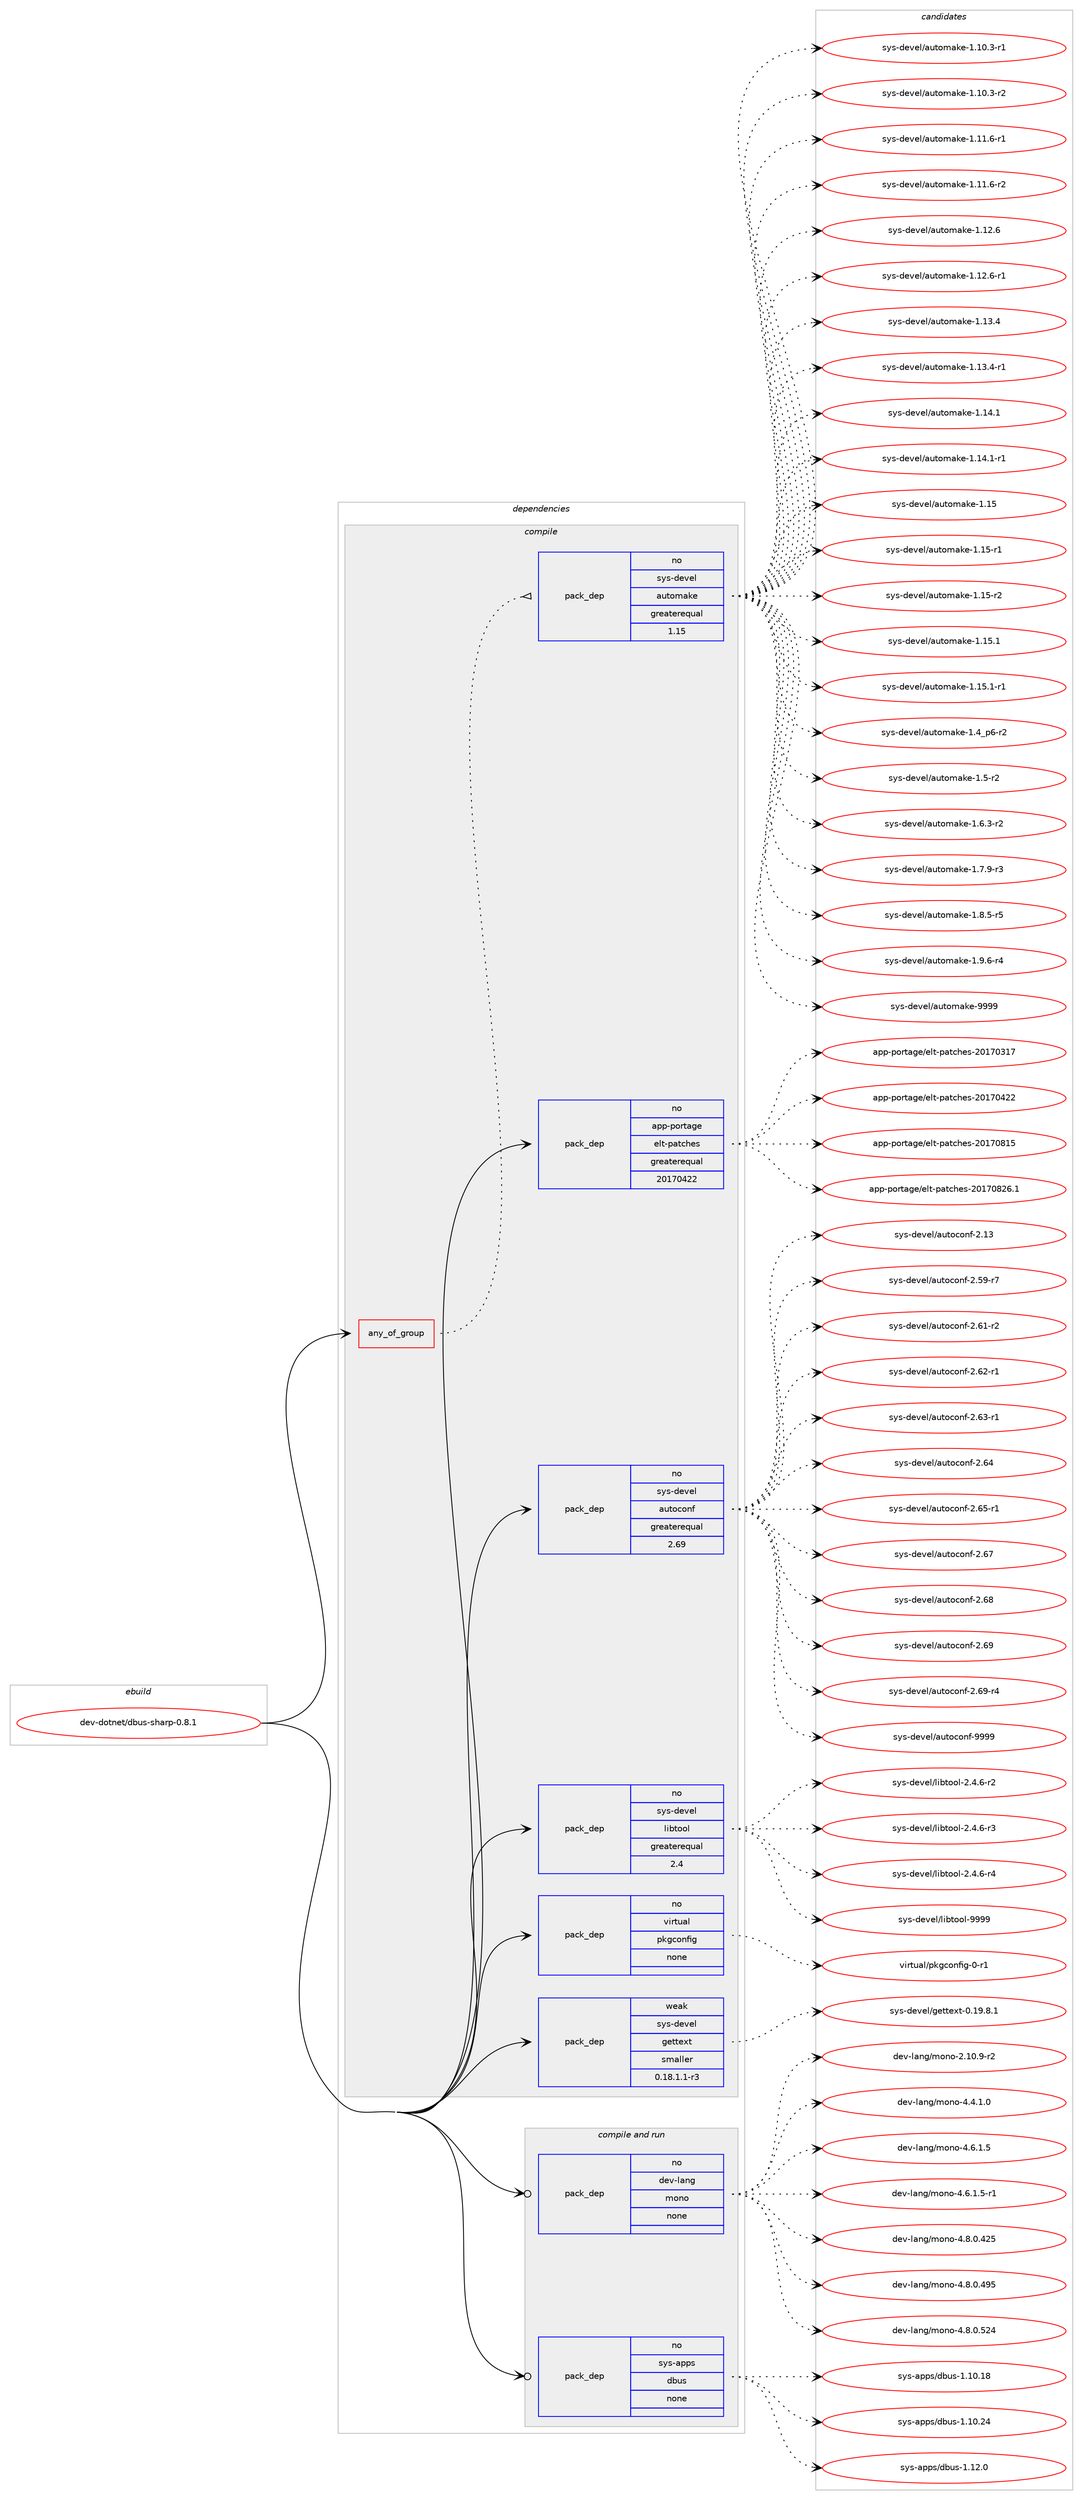 digraph prolog {

# *************
# Graph options
# *************

newrank=true;
concentrate=true;
compound=true;
graph [rankdir=LR,fontname=Helvetica,fontsize=10,ranksep=1.5];#, ranksep=2.5, nodesep=0.2];
edge  [arrowhead=vee];
node  [fontname=Helvetica,fontsize=10];

# **********
# The ebuild
# **********

subgraph cluster_leftcol {
color=gray;
rank=same;
label=<<i>ebuild</i>>;
id [label="dev-dotnet/dbus-sharp-0.8.1", color=red, width=4, href="../dev-dotnet/dbus-sharp-0.8.1.svg"];
}

# ****************
# The dependencies
# ****************

subgraph cluster_midcol {
color=gray;
label=<<i>dependencies</i>>;
subgraph cluster_compile {
fillcolor="#eeeeee";
style=filled;
label=<<i>compile</i>>;
subgraph any1546 {
dependency71359 [label=<<TABLE BORDER="0" CELLBORDER="1" CELLSPACING="0" CELLPADDING="4"><TR><TD CELLPADDING="10">any_of_group</TD></TR></TABLE>>, shape=none, color=red];subgraph pack52315 {
dependency71360 [label=<<TABLE BORDER="0" CELLBORDER="1" CELLSPACING="0" CELLPADDING="4" WIDTH="220"><TR><TD ROWSPAN="6" CELLPADDING="30">pack_dep</TD></TR><TR><TD WIDTH="110">no</TD></TR><TR><TD>sys-devel</TD></TR><TR><TD>automake</TD></TR><TR><TD>greaterequal</TD></TR><TR><TD>1.15</TD></TR></TABLE>>, shape=none, color=blue];
}
dependency71359:e -> dependency71360:w [weight=20,style="dotted",arrowhead="oinv"];
}
id:e -> dependency71359:w [weight=20,style="solid",arrowhead="vee"];
subgraph pack52316 {
dependency71361 [label=<<TABLE BORDER="0" CELLBORDER="1" CELLSPACING="0" CELLPADDING="4" WIDTH="220"><TR><TD ROWSPAN="6" CELLPADDING="30">pack_dep</TD></TR><TR><TD WIDTH="110">no</TD></TR><TR><TD>app-portage</TD></TR><TR><TD>elt-patches</TD></TR><TR><TD>greaterequal</TD></TR><TR><TD>20170422</TD></TR></TABLE>>, shape=none, color=blue];
}
id:e -> dependency71361:w [weight=20,style="solid",arrowhead="vee"];
subgraph pack52317 {
dependency71362 [label=<<TABLE BORDER="0" CELLBORDER="1" CELLSPACING="0" CELLPADDING="4" WIDTH="220"><TR><TD ROWSPAN="6" CELLPADDING="30">pack_dep</TD></TR><TR><TD WIDTH="110">no</TD></TR><TR><TD>sys-devel</TD></TR><TR><TD>autoconf</TD></TR><TR><TD>greaterequal</TD></TR><TR><TD>2.69</TD></TR></TABLE>>, shape=none, color=blue];
}
id:e -> dependency71362:w [weight=20,style="solid",arrowhead="vee"];
subgraph pack52318 {
dependency71363 [label=<<TABLE BORDER="0" CELLBORDER="1" CELLSPACING="0" CELLPADDING="4" WIDTH="220"><TR><TD ROWSPAN="6" CELLPADDING="30">pack_dep</TD></TR><TR><TD WIDTH="110">no</TD></TR><TR><TD>sys-devel</TD></TR><TR><TD>libtool</TD></TR><TR><TD>greaterequal</TD></TR><TR><TD>2.4</TD></TR></TABLE>>, shape=none, color=blue];
}
id:e -> dependency71363:w [weight=20,style="solid",arrowhead="vee"];
subgraph pack52319 {
dependency71364 [label=<<TABLE BORDER="0" CELLBORDER="1" CELLSPACING="0" CELLPADDING="4" WIDTH="220"><TR><TD ROWSPAN="6" CELLPADDING="30">pack_dep</TD></TR><TR><TD WIDTH="110">no</TD></TR><TR><TD>virtual</TD></TR><TR><TD>pkgconfig</TD></TR><TR><TD>none</TD></TR><TR><TD></TD></TR></TABLE>>, shape=none, color=blue];
}
id:e -> dependency71364:w [weight=20,style="solid",arrowhead="vee"];
subgraph pack52320 {
dependency71365 [label=<<TABLE BORDER="0" CELLBORDER="1" CELLSPACING="0" CELLPADDING="4" WIDTH="220"><TR><TD ROWSPAN="6" CELLPADDING="30">pack_dep</TD></TR><TR><TD WIDTH="110">weak</TD></TR><TR><TD>sys-devel</TD></TR><TR><TD>gettext</TD></TR><TR><TD>smaller</TD></TR><TR><TD>0.18.1.1-r3</TD></TR></TABLE>>, shape=none, color=blue];
}
id:e -> dependency71365:w [weight=20,style="solid",arrowhead="vee"];
}
subgraph cluster_compileandrun {
fillcolor="#eeeeee";
style=filled;
label=<<i>compile and run</i>>;
subgraph pack52321 {
dependency71366 [label=<<TABLE BORDER="0" CELLBORDER="1" CELLSPACING="0" CELLPADDING="4" WIDTH="220"><TR><TD ROWSPAN="6" CELLPADDING="30">pack_dep</TD></TR><TR><TD WIDTH="110">no</TD></TR><TR><TD>dev-lang</TD></TR><TR><TD>mono</TD></TR><TR><TD>none</TD></TR><TR><TD></TD></TR></TABLE>>, shape=none, color=blue];
}
id:e -> dependency71366:w [weight=20,style="solid",arrowhead="odotvee"];
subgraph pack52322 {
dependency71367 [label=<<TABLE BORDER="0" CELLBORDER="1" CELLSPACING="0" CELLPADDING="4" WIDTH="220"><TR><TD ROWSPAN="6" CELLPADDING="30">pack_dep</TD></TR><TR><TD WIDTH="110">no</TD></TR><TR><TD>sys-apps</TD></TR><TR><TD>dbus</TD></TR><TR><TD>none</TD></TR><TR><TD></TD></TR></TABLE>>, shape=none, color=blue];
}
id:e -> dependency71367:w [weight=20,style="solid",arrowhead="odotvee"];
}
subgraph cluster_run {
fillcolor="#eeeeee";
style=filled;
label=<<i>run</i>>;
}
}

# **************
# The candidates
# **************

subgraph cluster_choices {
rank=same;
color=gray;
label=<<i>candidates</i>>;

subgraph choice52315 {
color=black;
nodesep=1;
choice11512111545100101118101108479711711611110997107101454946494846514511449 [label="sys-devel/automake-1.10.3-r1", color=red, width=4,href="../sys-devel/automake-1.10.3-r1.svg"];
choice11512111545100101118101108479711711611110997107101454946494846514511450 [label="sys-devel/automake-1.10.3-r2", color=red, width=4,href="../sys-devel/automake-1.10.3-r2.svg"];
choice11512111545100101118101108479711711611110997107101454946494946544511449 [label="sys-devel/automake-1.11.6-r1", color=red, width=4,href="../sys-devel/automake-1.11.6-r1.svg"];
choice11512111545100101118101108479711711611110997107101454946494946544511450 [label="sys-devel/automake-1.11.6-r2", color=red, width=4,href="../sys-devel/automake-1.11.6-r2.svg"];
choice1151211154510010111810110847971171161111099710710145494649504654 [label="sys-devel/automake-1.12.6", color=red, width=4,href="../sys-devel/automake-1.12.6.svg"];
choice11512111545100101118101108479711711611110997107101454946495046544511449 [label="sys-devel/automake-1.12.6-r1", color=red, width=4,href="../sys-devel/automake-1.12.6-r1.svg"];
choice1151211154510010111810110847971171161111099710710145494649514652 [label="sys-devel/automake-1.13.4", color=red, width=4,href="../sys-devel/automake-1.13.4.svg"];
choice11512111545100101118101108479711711611110997107101454946495146524511449 [label="sys-devel/automake-1.13.4-r1", color=red, width=4,href="../sys-devel/automake-1.13.4-r1.svg"];
choice1151211154510010111810110847971171161111099710710145494649524649 [label="sys-devel/automake-1.14.1", color=red, width=4,href="../sys-devel/automake-1.14.1.svg"];
choice11512111545100101118101108479711711611110997107101454946495246494511449 [label="sys-devel/automake-1.14.1-r1", color=red, width=4,href="../sys-devel/automake-1.14.1-r1.svg"];
choice115121115451001011181011084797117116111109971071014549464953 [label="sys-devel/automake-1.15", color=red, width=4,href="../sys-devel/automake-1.15.svg"];
choice1151211154510010111810110847971171161111099710710145494649534511449 [label="sys-devel/automake-1.15-r1", color=red, width=4,href="../sys-devel/automake-1.15-r1.svg"];
choice1151211154510010111810110847971171161111099710710145494649534511450 [label="sys-devel/automake-1.15-r2", color=red, width=4,href="../sys-devel/automake-1.15-r2.svg"];
choice1151211154510010111810110847971171161111099710710145494649534649 [label="sys-devel/automake-1.15.1", color=red, width=4,href="../sys-devel/automake-1.15.1.svg"];
choice11512111545100101118101108479711711611110997107101454946495346494511449 [label="sys-devel/automake-1.15.1-r1", color=red, width=4,href="../sys-devel/automake-1.15.1-r1.svg"];
choice115121115451001011181011084797117116111109971071014549465295112544511450 [label="sys-devel/automake-1.4_p6-r2", color=red, width=4,href="../sys-devel/automake-1.4_p6-r2.svg"];
choice11512111545100101118101108479711711611110997107101454946534511450 [label="sys-devel/automake-1.5-r2", color=red, width=4,href="../sys-devel/automake-1.5-r2.svg"];
choice115121115451001011181011084797117116111109971071014549465446514511450 [label="sys-devel/automake-1.6.3-r2", color=red, width=4,href="../sys-devel/automake-1.6.3-r2.svg"];
choice115121115451001011181011084797117116111109971071014549465546574511451 [label="sys-devel/automake-1.7.9-r3", color=red, width=4,href="../sys-devel/automake-1.7.9-r3.svg"];
choice115121115451001011181011084797117116111109971071014549465646534511453 [label="sys-devel/automake-1.8.5-r5", color=red, width=4,href="../sys-devel/automake-1.8.5-r5.svg"];
choice115121115451001011181011084797117116111109971071014549465746544511452 [label="sys-devel/automake-1.9.6-r4", color=red, width=4,href="../sys-devel/automake-1.9.6-r4.svg"];
choice115121115451001011181011084797117116111109971071014557575757 [label="sys-devel/automake-9999", color=red, width=4,href="../sys-devel/automake-9999.svg"];
dependency71360:e -> choice11512111545100101118101108479711711611110997107101454946494846514511449:w [style=dotted,weight="100"];
dependency71360:e -> choice11512111545100101118101108479711711611110997107101454946494846514511450:w [style=dotted,weight="100"];
dependency71360:e -> choice11512111545100101118101108479711711611110997107101454946494946544511449:w [style=dotted,weight="100"];
dependency71360:e -> choice11512111545100101118101108479711711611110997107101454946494946544511450:w [style=dotted,weight="100"];
dependency71360:e -> choice1151211154510010111810110847971171161111099710710145494649504654:w [style=dotted,weight="100"];
dependency71360:e -> choice11512111545100101118101108479711711611110997107101454946495046544511449:w [style=dotted,weight="100"];
dependency71360:e -> choice1151211154510010111810110847971171161111099710710145494649514652:w [style=dotted,weight="100"];
dependency71360:e -> choice11512111545100101118101108479711711611110997107101454946495146524511449:w [style=dotted,weight="100"];
dependency71360:e -> choice1151211154510010111810110847971171161111099710710145494649524649:w [style=dotted,weight="100"];
dependency71360:e -> choice11512111545100101118101108479711711611110997107101454946495246494511449:w [style=dotted,weight="100"];
dependency71360:e -> choice115121115451001011181011084797117116111109971071014549464953:w [style=dotted,weight="100"];
dependency71360:e -> choice1151211154510010111810110847971171161111099710710145494649534511449:w [style=dotted,weight="100"];
dependency71360:e -> choice1151211154510010111810110847971171161111099710710145494649534511450:w [style=dotted,weight="100"];
dependency71360:e -> choice1151211154510010111810110847971171161111099710710145494649534649:w [style=dotted,weight="100"];
dependency71360:e -> choice11512111545100101118101108479711711611110997107101454946495346494511449:w [style=dotted,weight="100"];
dependency71360:e -> choice115121115451001011181011084797117116111109971071014549465295112544511450:w [style=dotted,weight="100"];
dependency71360:e -> choice11512111545100101118101108479711711611110997107101454946534511450:w [style=dotted,weight="100"];
dependency71360:e -> choice115121115451001011181011084797117116111109971071014549465446514511450:w [style=dotted,weight="100"];
dependency71360:e -> choice115121115451001011181011084797117116111109971071014549465546574511451:w [style=dotted,weight="100"];
dependency71360:e -> choice115121115451001011181011084797117116111109971071014549465646534511453:w [style=dotted,weight="100"];
dependency71360:e -> choice115121115451001011181011084797117116111109971071014549465746544511452:w [style=dotted,weight="100"];
dependency71360:e -> choice115121115451001011181011084797117116111109971071014557575757:w [style=dotted,weight="100"];
}
subgraph choice52316 {
color=black;
nodesep=1;
choice97112112451121111141169710310147101108116451129711699104101115455048495548514955 [label="app-portage/elt-patches-20170317", color=red, width=4,href="../app-portage/elt-patches-20170317.svg"];
choice97112112451121111141169710310147101108116451129711699104101115455048495548525050 [label="app-portage/elt-patches-20170422", color=red, width=4,href="../app-portage/elt-patches-20170422.svg"];
choice97112112451121111141169710310147101108116451129711699104101115455048495548564953 [label="app-portage/elt-patches-20170815", color=red, width=4,href="../app-portage/elt-patches-20170815.svg"];
choice971121124511211111411697103101471011081164511297116991041011154550484955485650544649 [label="app-portage/elt-patches-20170826.1", color=red, width=4,href="../app-portage/elt-patches-20170826.1.svg"];
dependency71361:e -> choice97112112451121111141169710310147101108116451129711699104101115455048495548514955:w [style=dotted,weight="100"];
dependency71361:e -> choice97112112451121111141169710310147101108116451129711699104101115455048495548525050:w [style=dotted,weight="100"];
dependency71361:e -> choice97112112451121111141169710310147101108116451129711699104101115455048495548564953:w [style=dotted,weight="100"];
dependency71361:e -> choice971121124511211111411697103101471011081164511297116991041011154550484955485650544649:w [style=dotted,weight="100"];
}
subgraph choice52317 {
color=black;
nodesep=1;
choice115121115451001011181011084797117116111991111101024550464951 [label="sys-devel/autoconf-2.13", color=red, width=4,href="../sys-devel/autoconf-2.13.svg"];
choice1151211154510010111810110847971171161119911111010245504653574511455 [label="sys-devel/autoconf-2.59-r7", color=red, width=4,href="../sys-devel/autoconf-2.59-r7.svg"];
choice1151211154510010111810110847971171161119911111010245504654494511450 [label="sys-devel/autoconf-2.61-r2", color=red, width=4,href="../sys-devel/autoconf-2.61-r2.svg"];
choice1151211154510010111810110847971171161119911111010245504654504511449 [label="sys-devel/autoconf-2.62-r1", color=red, width=4,href="../sys-devel/autoconf-2.62-r1.svg"];
choice1151211154510010111810110847971171161119911111010245504654514511449 [label="sys-devel/autoconf-2.63-r1", color=red, width=4,href="../sys-devel/autoconf-2.63-r1.svg"];
choice115121115451001011181011084797117116111991111101024550465452 [label="sys-devel/autoconf-2.64", color=red, width=4,href="../sys-devel/autoconf-2.64.svg"];
choice1151211154510010111810110847971171161119911111010245504654534511449 [label="sys-devel/autoconf-2.65-r1", color=red, width=4,href="../sys-devel/autoconf-2.65-r1.svg"];
choice115121115451001011181011084797117116111991111101024550465455 [label="sys-devel/autoconf-2.67", color=red, width=4,href="../sys-devel/autoconf-2.67.svg"];
choice115121115451001011181011084797117116111991111101024550465456 [label="sys-devel/autoconf-2.68", color=red, width=4,href="../sys-devel/autoconf-2.68.svg"];
choice115121115451001011181011084797117116111991111101024550465457 [label="sys-devel/autoconf-2.69", color=red, width=4,href="../sys-devel/autoconf-2.69.svg"];
choice1151211154510010111810110847971171161119911111010245504654574511452 [label="sys-devel/autoconf-2.69-r4", color=red, width=4,href="../sys-devel/autoconf-2.69-r4.svg"];
choice115121115451001011181011084797117116111991111101024557575757 [label="sys-devel/autoconf-9999", color=red, width=4,href="../sys-devel/autoconf-9999.svg"];
dependency71362:e -> choice115121115451001011181011084797117116111991111101024550464951:w [style=dotted,weight="100"];
dependency71362:e -> choice1151211154510010111810110847971171161119911111010245504653574511455:w [style=dotted,weight="100"];
dependency71362:e -> choice1151211154510010111810110847971171161119911111010245504654494511450:w [style=dotted,weight="100"];
dependency71362:e -> choice1151211154510010111810110847971171161119911111010245504654504511449:w [style=dotted,weight="100"];
dependency71362:e -> choice1151211154510010111810110847971171161119911111010245504654514511449:w [style=dotted,weight="100"];
dependency71362:e -> choice115121115451001011181011084797117116111991111101024550465452:w [style=dotted,weight="100"];
dependency71362:e -> choice1151211154510010111810110847971171161119911111010245504654534511449:w [style=dotted,weight="100"];
dependency71362:e -> choice115121115451001011181011084797117116111991111101024550465455:w [style=dotted,weight="100"];
dependency71362:e -> choice115121115451001011181011084797117116111991111101024550465456:w [style=dotted,weight="100"];
dependency71362:e -> choice115121115451001011181011084797117116111991111101024550465457:w [style=dotted,weight="100"];
dependency71362:e -> choice1151211154510010111810110847971171161119911111010245504654574511452:w [style=dotted,weight="100"];
dependency71362:e -> choice115121115451001011181011084797117116111991111101024557575757:w [style=dotted,weight="100"];
}
subgraph choice52318 {
color=black;
nodesep=1;
choice1151211154510010111810110847108105981161111111084550465246544511450 [label="sys-devel/libtool-2.4.6-r2", color=red, width=4,href="../sys-devel/libtool-2.4.6-r2.svg"];
choice1151211154510010111810110847108105981161111111084550465246544511451 [label="sys-devel/libtool-2.4.6-r3", color=red, width=4,href="../sys-devel/libtool-2.4.6-r3.svg"];
choice1151211154510010111810110847108105981161111111084550465246544511452 [label="sys-devel/libtool-2.4.6-r4", color=red, width=4,href="../sys-devel/libtool-2.4.6-r4.svg"];
choice1151211154510010111810110847108105981161111111084557575757 [label="sys-devel/libtool-9999", color=red, width=4,href="../sys-devel/libtool-9999.svg"];
dependency71363:e -> choice1151211154510010111810110847108105981161111111084550465246544511450:w [style=dotted,weight="100"];
dependency71363:e -> choice1151211154510010111810110847108105981161111111084550465246544511451:w [style=dotted,weight="100"];
dependency71363:e -> choice1151211154510010111810110847108105981161111111084550465246544511452:w [style=dotted,weight="100"];
dependency71363:e -> choice1151211154510010111810110847108105981161111111084557575757:w [style=dotted,weight="100"];
}
subgraph choice52319 {
color=black;
nodesep=1;
choice11810511411611797108471121071039911111010210510345484511449 [label="virtual/pkgconfig-0-r1", color=red, width=4,href="../virtual/pkgconfig-0-r1.svg"];
dependency71364:e -> choice11810511411611797108471121071039911111010210510345484511449:w [style=dotted,weight="100"];
}
subgraph choice52320 {
color=black;
nodesep=1;
choice1151211154510010111810110847103101116116101120116454846495746564649 [label="sys-devel/gettext-0.19.8.1", color=red, width=4,href="../sys-devel/gettext-0.19.8.1.svg"];
dependency71365:e -> choice1151211154510010111810110847103101116116101120116454846495746564649:w [style=dotted,weight="100"];
}
subgraph choice52321 {
color=black;
nodesep=1;
choice100101118451089711010347109111110111455046494846574511450 [label="dev-lang/mono-2.10.9-r2", color=red, width=4,href="../dev-lang/mono-2.10.9-r2.svg"];
choice1001011184510897110103471091111101114552465246494648 [label="dev-lang/mono-4.4.1.0", color=red, width=4,href="../dev-lang/mono-4.4.1.0.svg"];
choice1001011184510897110103471091111101114552465446494653 [label="dev-lang/mono-4.6.1.5", color=red, width=4,href="../dev-lang/mono-4.6.1.5.svg"];
choice10010111845108971101034710911111011145524654464946534511449 [label="dev-lang/mono-4.6.1.5-r1", color=red, width=4,href="../dev-lang/mono-4.6.1.5-r1.svg"];
choice10010111845108971101034710911111011145524656464846525053 [label="dev-lang/mono-4.8.0.425", color=red, width=4,href="../dev-lang/mono-4.8.0.425.svg"];
choice10010111845108971101034710911111011145524656464846525753 [label="dev-lang/mono-4.8.0.495", color=red, width=4,href="../dev-lang/mono-4.8.0.495.svg"];
choice10010111845108971101034710911111011145524656464846535052 [label="dev-lang/mono-4.8.0.524", color=red, width=4,href="../dev-lang/mono-4.8.0.524.svg"];
dependency71366:e -> choice100101118451089711010347109111110111455046494846574511450:w [style=dotted,weight="100"];
dependency71366:e -> choice1001011184510897110103471091111101114552465246494648:w [style=dotted,weight="100"];
dependency71366:e -> choice1001011184510897110103471091111101114552465446494653:w [style=dotted,weight="100"];
dependency71366:e -> choice10010111845108971101034710911111011145524654464946534511449:w [style=dotted,weight="100"];
dependency71366:e -> choice10010111845108971101034710911111011145524656464846525053:w [style=dotted,weight="100"];
dependency71366:e -> choice10010111845108971101034710911111011145524656464846525753:w [style=dotted,weight="100"];
dependency71366:e -> choice10010111845108971101034710911111011145524656464846535052:w [style=dotted,weight="100"];
}
subgraph choice52322 {
color=black;
nodesep=1;
choice115121115459711211211547100981171154549464948464956 [label="sys-apps/dbus-1.10.18", color=red, width=4,href="../sys-apps/dbus-1.10.18.svg"];
choice115121115459711211211547100981171154549464948465052 [label="sys-apps/dbus-1.10.24", color=red, width=4,href="../sys-apps/dbus-1.10.24.svg"];
choice1151211154597112112115471009811711545494649504648 [label="sys-apps/dbus-1.12.0", color=red, width=4,href="../sys-apps/dbus-1.12.0.svg"];
dependency71367:e -> choice115121115459711211211547100981171154549464948464956:w [style=dotted,weight="100"];
dependency71367:e -> choice115121115459711211211547100981171154549464948465052:w [style=dotted,weight="100"];
dependency71367:e -> choice1151211154597112112115471009811711545494649504648:w [style=dotted,weight="100"];
}
}

}

